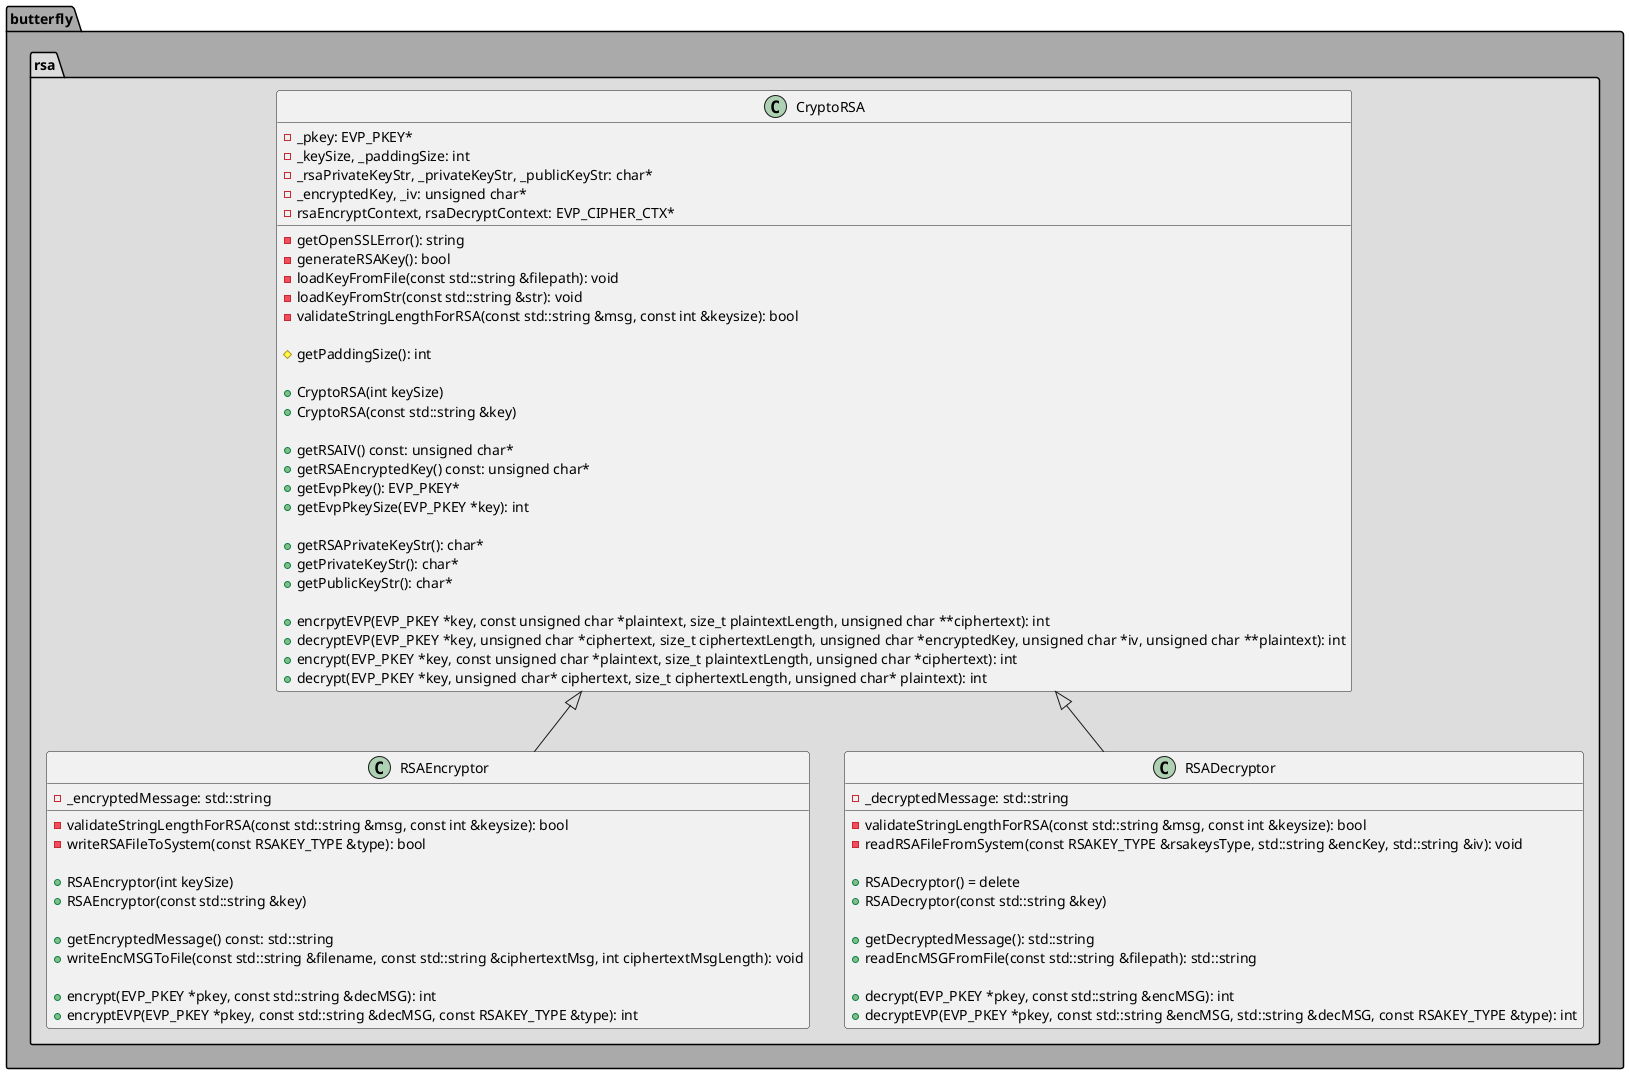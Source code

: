 @startuml

package butterfly #AAAAAA
{

package rsa #DDDDDD
{

class CryptoRSA
{
    - _pkey: EVP_PKEY*
    - _keySize, _paddingSize: int
    - _rsaPrivateKeyStr, _privateKeyStr, _publicKeyStr: char*
    - _encryptedKey, _iv: unsigned char*
    - rsaEncryptContext, rsaDecryptContext: EVP_CIPHER_CTX*

    - getOpenSSLError(): string
    - generateRSAKey(): bool
    - loadKeyFromFile(const std::string &filepath): void
    - loadKeyFromStr(const std::string &str): void
    - validateStringLengthForRSA(const std::string &msg, const int &keysize): bool

    # getPaddingSize(): int

    + CryptoRSA(int keySize)
    + CryptoRSA(const std::string &key)

    + getRSAIV() const: unsigned char*
    + getRSAEncryptedKey() const: unsigned char*
    + getEvpPkey(): EVP_PKEY*
    + getEvpPkeySize(EVP_PKEY *key): int

    + getRSAPrivateKeyStr(): char*
    + getPrivateKeyStr(): char*
    + getPublicKeyStr(): char*

    + encrpytEVP(EVP_PKEY *key, const unsigned char *plaintext, size_t plaintextLength, unsigned char **ciphertext): int
    + decryptEVP(EVP_PKEY *key, unsigned char *ciphertext, size_t ciphertextLength, unsigned char *encryptedKey, unsigned char *iv, unsigned char **plaintext): int
    + encrypt(EVP_PKEY *key, const unsigned char *plaintext, size_t plaintextLength, unsigned char *ciphertext): int
    + decrypt(EVP_PKEY *key, unsigned char* ciphertext, size_t ciphertextLength, unsigned char* plaintext): int
}

class RSAEncryptor
{
    - _encryptedMessage: std::string

    - validateStringLengthForRSA(const std::string &msg, const int &keysize): bool
    - writeRSAFileToSystem(const RSAKEY_TYPE &type): bool

    + RSAEncryptor(int keySize)
    + RSAEncryptor(const std::string &key)

    + getEncryptedMessage() const: std::string
    + writeEncMSGToFile(const std::string &filename, const std::string &ciphertextMsg, int ciphertextMsgLength): void

    + encrypt(EVP_PKEY *pkey, const std::string &decMSG): int
    + encryptEVP(EVP_PKEY *pkey, const std::string &decMSG, const RSAKEY_TYPE &type): int
}

class RSADecryptor
{
    - _decryptedMessage: std::string
    - validateStringLengthForRSA(const std::string &msg, const int &keysize): bool
    - readRSAFileFromSystem(const RSAKEY_TYPE &rsakeysType, std::string &encKey, std::string &iv): void

    + RSADecryptor() = delete
    + RSADecryptor(const std::string &key)

    + getDecryptedMessage(): std::string
    + readEncMSGFromFile(const std::string &filepath): std::string

    + decrypt(EVP_PKEY *pkey, const std::string &encMSG): int
    + decryptEVP(EVP_PKEY *pkey, const std::string &encMSG, std::string &decMSG, const RSAKEY_TYPE &type): int
}

CryptoRSA <|-- RSAEncryptor
CryptoRSA <|-- RSADecryptor

}

}
@enduml